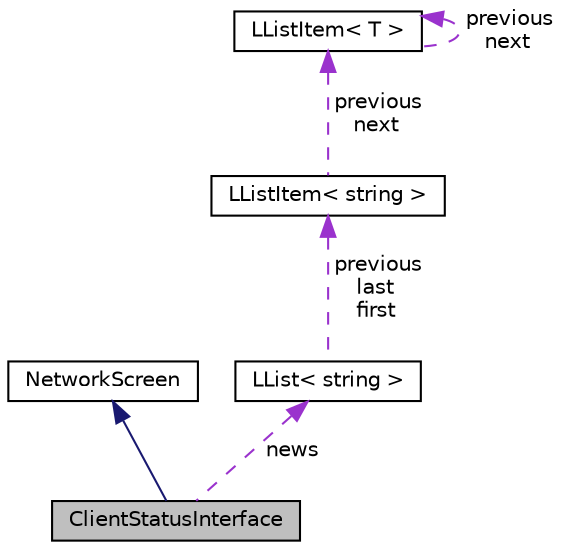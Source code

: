 digraph "ClientStatusInterface"
{
 // LATEX_PDF_SIZE
  edge [fontname="Helvetica",fontsize="10",labelfontname="Helvetica",labelfontsize="10"];
  node [fontname="Helvetica",fontsize="10",shape=record];
  Node1 [label="ClientStatusInterface",height=0.2,width=0.4,color="black", fillcolor="grey75", style="filled", fontcolor="black",tooltip=" "];
  Node2 -> Node1 [dir="back",color="midnightblue",fontsize="10",style="solid",fontname="Helvetica"];
  Node2 [label="NetworkScreen",height=0.2,width=0.4,color="black", fillcolor="white", style="filled",URL="$classNetworkScreen.html",tooltip=" "];
  Node3 -> Node1 [dir="back",color="darkorchid3",fontsize="10",style="dashed",label=" news" ,fontname="Helvetica"];
  Node3 [label="LList\< string \>",height=0.2,width=0.4,color="black", fillcolor="white", style="filled",URL="$classLList.html",tooltip=" "];
  Node4 -> Node3 [dir="back",color="darkorchid3",fontsize="10",style="dashed",label=" previous\nlast\nfirst" ,fontname="Helvetica"];
  Node4 [label="LListItem\< string \>",height=0.2,width=0.4,color="black", fillcolor="white", style="filled",URL="$classLListItem.html",tooltip=" "];
  Node5 -> Node4 [dir="back",color="darkorchid3",fontsize="10",style="dashed",label=" previous\nnext" ,fontname="Helvetica"];
  Node5 [label="LListItem\< T \>",height=0.2,width=0.4,color="black", fillcolor="white", style="filled",URL="$classLListItem.html",tooltip=" "];
  Node5 -> Node5 [dir="back",color="darkorchid3",fontsize="10",style="dashed",label=" previous\nnext" ,fontname="Helvetica"];
}

